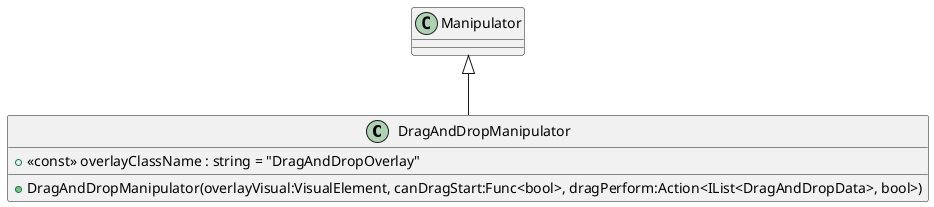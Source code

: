@startuml
class DragAndDropManipulator {
    + <<const>> overlayClassName : string = "DragAndDropOverlay"
    + DragAndDropManipulator(overlayVisual:VisualElement, canDragStart:Func<bool>, dragPerform:Action<IList<DragAndDropData>, bool>)
}
Manipulator <|-- DragAndDropManipulator
@enduml
